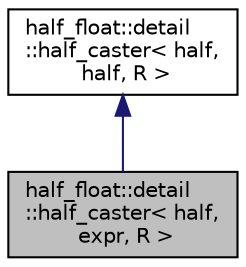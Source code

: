 digraph "half_float::detail::half_caster&lt; half, expr, R &gt;"
{
  edge [fontname="Helvetica",fontsize="10",labelfontname="Helvetica",labelfontsize="10"];
  node [fontname="Helvetica",fontsize="10",shape=record];
  Node1 [label="half_float::detail\l::half_caster\< half,\l expr, R \>",height=0.2,width=0.4,color="black", fillcolor="grey75", style="filled", fontcolor="black"];
  Node2 -> Node1 [dir="back",color="midnightblue",fontsize="10",style="solid"];
  Node2 [label="half_float::detail\l::half_caster\< half,\l half, R \>",height=0.2,width=0.4,color="black", fillcolor="white", style="filled",URL="$structhalf__float_1_1detail_1_1half__caster_3_01half_00_01half_00_01R_01_4.html"];
}

